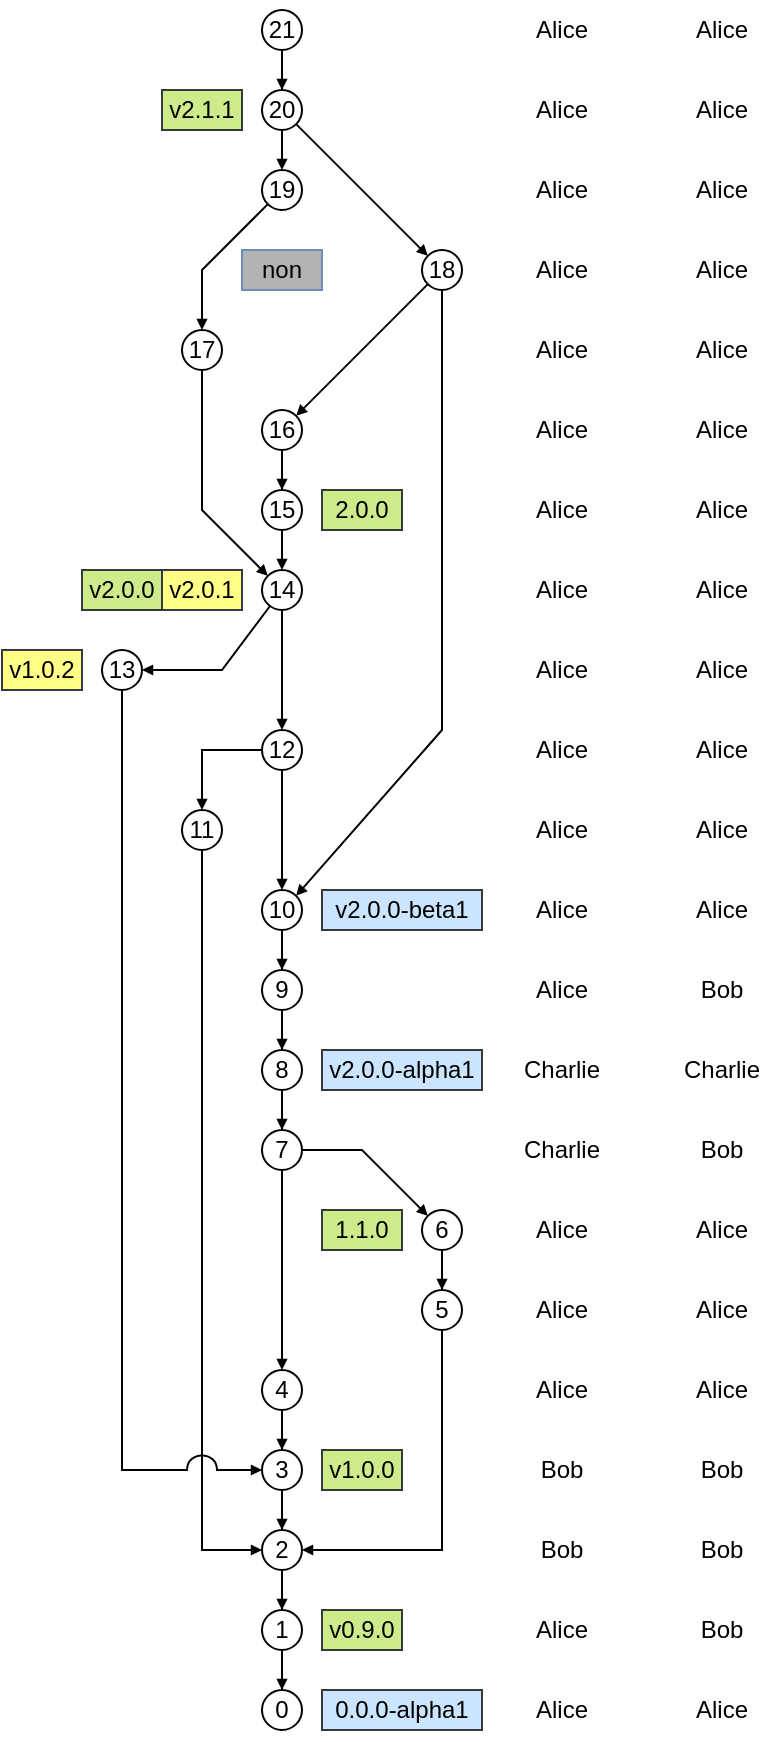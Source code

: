 <mxfile version="18.0.1" type="device" pages="2"><diagram id="Wy5-osBV8eUJZuhgSt0u" name="Page-1"><mxGraphModel dx="277" dy="831" grid="1" gridSize="10" guides="1" tooltips="1" connect="1" arrows="1" fold="1" page="1" pageScale="1" pageWidth="850" pageHeight="1100" math="0" shadow="0"><root><mxCell id="0"/><mxCell id="1" parent="0"/><mxCell id="ljIZP9Z7kQDjwwmqlBIa-49" value="v0.9.0" style="rounded=0;whiteSpace=wrap;html=1;fillColor=#cdeb8b;strokeColor=#36393d;" parent="1" vertex="1"><mxGeometry x="400" y="890" width="40" height="20" as="geometry"/></mxCell><mxCell id="ljIZP9Z7kQDjwwmqlBIa-51" style="edgeStyle=orthogonalEdgeStyle;rounded=0;jumpStyle=arc;jumpSize=15;orthogonalLoop=1;jettySize=auto;html=1;endArrow=block;endFill=1;endSize=3;" parent="1" source="ljIZP9Z7kQDjwwmqlBIa-1" target="ljIZP9Z7kQDjwwmqlBIa-50" edge="1"><mxGeometry relative="1" as="geometry"/></mxCell><mxCell id="ljIZP9Z7kQDjwwmqlBIa-1" value="1" style="ellipse;whiteSpace=wrap;html=1;" parent="1" vertex="1"><mxGeometry x="370" y="890" width="20" height="20" as="geometry"/></mxCell><mxCell id="ljIZP9Z7kQDjwwmqlBIa-9" style="edgeStyle=orthogonalEdgeStyle;rounded=0;orthogonalLoop=1;jettySize=auto;html=1;entryX=0.5;entryY=0;entryDx=0;entryDy=0;endArrow=block;endFill=1;endSize=3;" parent="1" source="ljIZP9Z7kQDjwwmqlBIa-2" target="ljIZP9Z7kQDjwwmqlBIa-1" edge="1"><mxGeometry relative="1" as="geometry"/></mxCell><mxCell id="ljIZP9Z7kQDjwwmqlBIa-2" value="2&lt;span style=&quot;color: rgba(0 , 0 , 0 , 0) ; font-family: monospace ; font-size: 0px&quot;&gt;%3CmxGraphModel%3E%3Croot%3E%3CmxCell%20id%3D%220%22%2F%3E%3CmxCell%20id%3D%221%22%20parent%3D%220%22%2F%3E%3CmxCell%20id%3D%222%22%20value%3D%221%22%20style%3D%22ellipse%3BwhiteSpace%3Dwrap%3Bhtml%3D1%3B%22%20vertex%3D%221%22%20parent%3D%221%22%3E%3CmxGeometry%20x%3D%22170%22%20y%3D%22690%22%20width%3D%2220%22%20height%3D%2220%22%20as%3D%22geometry%22%2F%3E%3C%2FmxCell%3E%3C%2Froot%3E%3C%2FmxGraphModel%3E&lt;/span&gt;" style="ellipse;whiteSpace=wrap;html=1;" parent="1" vertex="1"><mxGeometry x="370" y="850" width="20" height="20" as="geometry"/></mxCell><mxCell id="ljIZP9Z7kQDjwwmqlBIa-10" style="edgeStyle=orthogonalEdgeStyle;rounded=0;orthogonalLoop=1;jettySize=auto;html=1;entryX=0.5;entryY=0;entryDx=0;entryDy=0;endArrow=block;endFill=1;endSize=3;" parent="1" source="ljIZP9Z7kQDjwwmqlBIa-3" target="ljIZP9Z7kQDjwwmqlBIa-2" edge="1"><mxGeometry relative="1" as="geometry"/></mxCell><mxCell id="ljIZP9Z7kQDjwwmqlBIa-3" value="3" style="ellipse;whiteSpace=wrap;html=1;" parent="1" vertex="1"><mxGeometry x="370" y="810" width="20" height="20" as="geometry"/></mxCell><mxCell id="ljIZP9Z7kQDjwwmqlBIa-11" style="edgeStyle=orthogonalEdgeStyle;rounded=0;orthogonalLoop=1;jettySize=auto;html=1;entryX=0.5;entryY=0;entryDx=0;entryDy=0;endArrow=block;endFill=1;endSize=3;" parent="1" source="ljIZP9Z7kQDjwwmqlBIa-4" target="ljIZP9Z7kQDjwwmqlBIa-3" edge="1"><mxGeometry relative="1" as="geometry"/></mxCell><mxCell id="ljIZP9Z7kQDjwwmqlBIa-4" value="4" style="ellipse;whiteSpace=wrap;html=1;" parent="1" vertex="1"><mxGeometry x="370" y="770" width="20" height="20" as="geometry"/></mxCell><mxCell id="ljIZP9Z7kQDjwwmqlBIa-13" style="edgeStyle=orthogonalEdgeStyle;rounded=0;orthogonalLoop=1;jettySize=auto;html=1;entryX=1;entryY=0.5;entryDx=0;entryDy=0;endArrow=block;endFill=1;endSize=3;" parent="1" source="ljIZP9Z7kQDjwwmqlBIa-5" target="ljIZP9Z7kQDjwwmqlBIa-2" edge="1"><mxGeometry relative="1" as="geometry"><Array as="points"><mxPoint x="460" y="860"/></Array></mxGeometry></mxCell><mxCell id="ljIZP9Z7kQDjwwmqlBIa-5" value="5" style="ellipse;whiteSpace=wrap;html=1;" parent="1" vertex="1"><mxGeometry x="450" y="730" width="20" height="20" as="geometry"/></mxCell><mxCell id="ljIZP9Z7kQDjwwmqlBIa-12" style="edgeStyle=orthogonalEdgeStyle;rounded=0;orthogonalLoop=1;jettySize=auto;html=1;entryX=0.5;entryY=0;entryDx=0;entryDy=0;endArrow=block;endFill=1;endSize=3;" parent="1" source="ljIZP9Z7kQDjwwmqlBIa-6" target="ljIZP9Z7kQDjwwmqlBIa-5" edge="1"><mxGeometry relative="1" as="geometry"/></mxCell><mxCell id="ljIZP9Z7kQDjwwmqlBIa-6" value="6" style="ellipse;whiteSpace=wrap;html=1;" parent="1" vertex="1"><mxGeometry x="450" y="690" width="20" height="20" as="geometry"/></mxCell><mxCell id="ljIZP9Z7kQDjwwmqlBIa-14" style="rounded=0;orthogonalLoop=1;jettySize=auto;html=1;entryX=0;entryY=0;entryDx=0;entryDy=0;endArrow=block;endFill=1;endSize=3;" parent="1" source="ljIZP9Z7kQDjwwmqlBIa-8" target="ljIZP9Z7kQDjwwmqlBIa-6" edge="1"><mxGeometry relative="1" as="geometry"><Array as="points"><mxPoint x="420" y="660"/></Array></mxGeometry></mxCell><mxCell id="ljIZP9Z7kQDjwwmqlBIa-26" style="edgeStyle=orthogonalEdgeStyle;rounded=0;orthogonalLoop=1;jettySize=auto;html=1;entryX=0.5;entryY=0;entryDx=0;entryDy=0;endArrow=block;endFill=1;endSize=3;" parent="1" source="ljIZP9Z7kQDjwwmqlBIa-8" target="ljIZP9Z7kQDjwwmqlBIa-4" edge="1"><mxGeometry relative="1" as="geometry"/></mxCell><mxCell id="ljIZP9Z7kQDjwwmqlBIa-8" value="7" style="ellipse;whiteSpace=wrap;html=1;" parent="1" vertex="1"><mxGeometry x="370" y="650" width="20" height="20" as="geometry"/></mxCell><mxCell id="ljIZP9Z7kQDjwwmqlBIa-16" style="edgeStyle=orthogonalEdgeStyle;rounded=0;orthogonalLoop=1;jettySize=auto;html=1;entryX=0.5;entryY=0;entryDx=0;entryDy=0;endArrow=block;endFill=1;endSize=3;" parent="1" source="ljIZP9Z7kQDjwwmqlBIa-15" target="ljIZP9Z7kQDjwwmqlBIa-8" edge="1"><mxGeometry relative="1" as="geometry"/></mxCell><mxCell id="ljIZP9Z7kQDjwwmqlBIa-15" value="8" style="ellipse;whiteSpace=wrap;html=1;" parent="1" vertex="1"><mxGeometry x="370" y="610" width="20" height="20" as="geometry"/></mxCell><mxCell id="ljIZP9Z7kQDjwwmqlBIa-21" style="edgeStyle=orthogonalEdgeStyle;rounded=0;orthogonalLoop=1;jettySize=auto;html=1;endArrow=block;endFill=1;endSize=3;" parent="1" source="ljIZP9Z7kQDjwwmqlBIa-17" target="ljIZP9Z7kQDjwwmqlBIa-15" edge="1"><mxGeometry relative="1" as="geometry"/></mxCell><mxCell id="ljIZP9Z7kQDjwwmqlBIa-17" value="9" style="ellipse;whiteSpace=wrap;html=1;" parent="1" vertex="1"><mxGeometry x="370" y="570" width="20" height="20" as="geometry"/></mxCell><mxCell id="ljIZP9Z7kQDjwwmqlBIa-22" style="edgeStyle=orthogonalEdgeStyle;rounded=0;orthogonalLoop=1;jettySize=auto;html=1;entryX=0.5;entryY=0;entryDx=0;entryDy=0;endArrow=block;endFill=1;endSize=3;" parent="1" source="ljIZP9Z7kQDjwwmqlBIa-18" target="ljIZP9Z7kQDjwwmqlBIa-17" edge="1"><mxGeometry relative="1" as="geometry"/></mxCell><mxCell id="ljIZP9Z7kQDjwwmqlBIa-18" value="10" style="ellipse;whiteSpace=wrap;html=1;" parent="1" vertex="1"><mxGeometry x="370" y="530" width="20" height="20" as="geometry"/></mxCell><mxCell id="ljIZP9Z7kQDjwwmqlBIa-20" style="edgeStyle=orthogonalEdgeStyle;rounded=0;orthogonalLoop=1;jettySize=auto;html=1;entryX=0;entryY=0.5;entryDx=0;entryDy=0;endArrow=block;endFill=1;endSize=3;" parent="1" source="ljIZP9Z7kQDjwwmqlBIa-19" target="ljIZP9Z7kQDjwwmqlBIa-2" edge="1"><mxGeometry relative="1" as="geometry"><Array as="points"><mxPoint x="340" y="860"/></Array></mxGeometry></mxCell><mxCell id="ljIZP9Z7kQDjwwmqlBIa-19" value="11" style="ellipse;whiteSpace=wrap;html=1;" parent="1" vertex="1"><mxGeometry x="330" y="490" width="20" height="20" as="geometry"/></mxCell><mxCell id="ljIZP9Z7kQDjwwmqlBIa-24" style="edgeStyle=orthogonalEdgeStyle;rounded=0;orthogonalLoop=1;jettySize=auto;html=1;entryX=0.5;entryY=0;entryDx=0;entryDy=0;endArrow=block;endFill=1;endSize=3;" parent="1" source="ljIZP9Z7kQDjwwmqlBIa-23" target="ljIZP9Z7kQDjwwmqlBIa-18" edge="1"><mxGeometry relative="1" as="geometry"/></mxCell><mxCell id="ljIZP9Z7kQDjwwmqlBIa-25" style="edgeStyle=orthogonalEdgeStyle;rounded=0;orthogonalLoop=1;jettySize=auto;html=1;endArrow=block;endFill=1;endSize=3;entryX=0.5;entryY=0;entryDx=0;entryDy=0;" parent="1" source="ljIZP9Z7kQDjwwmqlBIa-23" target="ljIZP9Z7kQDjwwmqlBIa-19" edge="1"><mxGeometry relative="1" as="geometry"><mxPoint x="340" y="460" as="targetPoint"/></mxGeometry></mxCell><mxCell id="ljIZP9Z7kQDjwwmqlBIa-23" value="12" style="ellipse;whiteSpace=wrap;html=1;fontStyle=0" parent="1" vertex="1"><mxGeometry x="370" y="450" width="20" height="20" as="geometry"/></mxCell><mxCell id="ljIZP9Z7kQDjwwmqlBIa-28" style="edgeStyle=orthogonalEdgeStyle;rounded=0;orthogonalLoop=1;jettySize=auto;html=1;entryX=0;entryY=0.5;entryDx=0;entryDy=0;endArrow=block;endFill=1;endSize=3;jumpStyle=arc;jumpSize=15;" parent="1" source="ljIZP9Z7kQDjwwmqlBIa-27" target="ljIZP9Z7kQDjwwmqlBIa-3" edge="1"><mxGeometry relative="1" as="geometry"><Array as="points"><mxPoint x="300" y="820"/></Array></mxGeometry></mxCell><mxCell id="ljIZP9Z7kQDjwwmqlBIa-27" value="13" style="ellipse;whiteSpace=wrap;html=1;" parent="1" vertex="1"><mxGeometry x="290" y="410" width="20" height="20" as="geometry"/></mxCell><mxCell id="ljIZP9Z7kQDjwwmqlBIa-30" style="edgeStyle=orthogonalEdgeStyle;rounded=0;jumpStyle=arc;jumpSize=15;orthogonalLoop=1;jettySize=auto;html=1;entryX=0.5;entryY=0;entryDx=0;entryDy=0;endArrow=block;endFill=1;endSize=3;" parent="1" source="ljIZP9Z7kQDjwwmqlBIa-29" target="ljIZP9Z7kQDjwwmqlBIa-23" edge="1"><mxGeometry relative="1" as="geometry"/></mxCell><mxCell id="ljIZP9Z7kQDjwwmqlBIa-68" style="rounded=0;jumpStyle=arc;jumpSize=15;orthogonalLoop=1;jettySize=auto;html=1;entryX=1;entryY=0.5;entryDx=0;entryDy=0;endArrow=block;endFill=1;endSize=3;elbow=vertical;" parent="1" source="ljIZP9Z7kQDjwwmqlBIa-29" target="ljIZP9Z7kQDjwwmqlBIa-27" edge="1"><mxGeometry relative="1" as="geometry"><Array as="points"><mxPoint x="350" y="420"/></Array></mxGeometry></mxCell><mxCell id="ljIZP9Z7kQDjwwmqlBIa-29" value="14" style="ellipse;whiteSpace=wrap;html=1;" parent="1" vertex="1"><mxGeometry x="370" y="370" width="20" height="20" as="geometry"/></mxCell><mxCell id="ljIZP9Z7kQDjwwmqlBIa-34" style="rounded=0;jumpStyle=arc;jumpSize=15;orthogonalLoop=1;jettySize=auto;html=1;entryX=0.5;entryY=0;entryDx=0;entryDy=0;endArrow=block;endFill=1;endSize=3;" parent="1" source="ljIZP9Z7kQDjwwmqlBIa-31" target="ljIZP9Z7kQDjwwmqlBIa-29" edge="1"><mxGeometry relative="1" as="geometry"/></mxCell><mxCell id="ljIZP9Z7kQDjwwmqlBIa-31" value="15" style="ellipse;whiteSpace=wrap;html=1;" parent="1" vertex="1"><mxGeometry x="370" y="330" width="20" height="20" as="geometry"/></mxCell><mxCell id="ljIZP9Z7kQDjwwmqlBIa-33" style="edgeStyle=orthogonalEdgeStyle;rounded=0;jumpStyle=arc;jumpSize=15;orthogonalLoop=1;jettySize=auto;html=1;entryX=0.5;entryY=0;entryDx=0;entryDy=0;endArrow=block;endFill=1;endSize=3;" parent="1" source="ljIZP9Z7kQDjwwmqlBIa-32" target="ljIZP9Z7kQDjwwmqlBIa-31" edge="1"><mxGeometry relative="1" as="geometry"/></mxCell><mxCell id="ljIZP9Z7kQDjwwmqlBIa-32" value="16" style="ellipse;whiteSpace=wrap;html=1;" parent="1" vertex="1"><mxGeometry x="370" y="290" width="20" height="20" as="geometry"/></mxCell><mxCell id="ljIZP9Z7kQDjwwmqlBIa-36" style="rounded=0;jumpStyle=arc;jumpSize=15;orthogonalLoop=1;jettySize=auto;html=1;endArrow=block;endFill=1;endSize=3;entryX=0;entryY=0;entryDx=0;entryDy=0;" parent="1" source="ljIZP9Z7kQDjwwmqlBIa-35" target="ljIZP9Z7kQDjwwmqlBIa-29" edge="1"><mxGeometry relative="1" as="geometry"><mxPoint x="380" y="370" as="targetPoint"/><Array as="points"><mxPoint x="340" y="340"/></Array></mxGeometry></mxCell><mxCell id="ljIZP9Z7kQDjwwmqlBIa-35" value="17" style="ellipse;whiteSpace=wrap;html=1;" parent="1" vertex="1"><mxGeometry x="330" y="250" width="20" height="20" as="geometry"/></mxCell><mxCell id="ljIZP9Z7kQDjwwmqlBIa-38" style="rounded=0;jumpStyle=arc;jumpSize=15;orthogonalLoop=1;jettySize=auto;html=1;entryX=1;entryY=0;entryDx=0;entryDy=0;endArrow=block;endFill=1;endSize=3;" parent="1" source="ljIZP9Z7kQDjwwmqlBIa-37" target="ljIZP9Z7kQDjwwmqlBIa-32" edge="1"><mxGeometry relative="1" as="geometry"><Array as="points"/></mxGeometry></mxCell><mxCell id="ljIZP9Z7kQDjwwmqlBIa-39" style="rounded=0;jumpStyle=arc;jumpSize=15;orthogonalLoop=1;jettySize=auto;html=1;entryX=1;entryY=0;entryDx=0;entryDy=0;endArrow=block;endFill=1;endSize=3;" parent="1" source="ljIZP9Z7kQDjwwmqlBIa-37" target="ljIZP9Z7kQDjwwmqlBIa-18" edge="1"><mxGeometry relative="1" as="geometry"><Array as="points"><mxPoint x="460" y="450"/></Array></mxGeometry></mxCell><mxCell id="ljIZP9Z7kQDjwwmqlBIa-37" value="18" style="ellipse;whiteSpace=wrap;html=1;" parent="1" vertex="1"><mxGeometry x="450" y="210" width="20" height="20" as="geometry"/></mxCell><mxCell id="ljIZP9Z7kQDjwwmqlBIa-41" style="rounded=0;jumpStyle=arc;jumpSize=15;orthogonalLoop=1;jettySize=auto;html=1;entryX=0.5;entryY=0;entryDx=0;entryDy=0;endArrow=block;endFill=1;endSize=3;" parent="1" source="ljIZP9Z7kQDjwwmqlBIa-40" target="ljIZP9Z7kQDjwwmqlBIa-35" edge="1"><mxGeometry relative="1" as="geometry"><Array as="points"><mxPoint x="340" y="220"/></Array></mxGeometry></mxCell><mxCell id="ljIZP9Z7kQDjwwmqlBIa-40" value="19" style="ellipse;whiteSpace=wrap;html=1;" parent="1" vertex="1"><mxGeometry x="370" y="170" width="20" height="20" as="geometry"/></mxCell><mxCell id="ljIZP9Z7kQDjwwmqlBIa-46" style="rounded=0;jumpStyle=arc;jumpSize=15;orthogonalLoop=1;jettySize=auto;html=1;entryX=0;entryY=0;entryDx=0;entryDy=0;endArrow=block;endFill=1;endSize=3;" parent="1" source="ljIZP9Z7kQDjwwmqlBIa-43" target="ljIZP9Z7kQDjwwmqlBIa-37" edge="1"><mxGeometry relative="1" as="geometry"><Array as="points"/></mxGeometry></mxCell><mxCell id="ljIZP9Z7kQDjwwmqlBIa-47" style="rounded=0;jumpStyle=arc;jumpSize=15;orthogonalLoop=1;jettySize=auto;html=1;entryX=0.5;entryY=0;entryDx=0;entryDy=0;endArrow=block;endFill=1;endSize=3;" parent="1" source="ljIZP9Z7kQDjwwmqlBIa-43" target="ljIZP9Z7kQDjwwmqlBIa-40" edge="1"><mxGeometry relative="1" as="geometry"><Array as="points"/></mxGeometry></mxCell><mxCell id="ljIZP9Z7kQDjwwmqlBIa-43" value="20" style="ellipse;whiteSpace=wrap;html=1;" parent="1" vertex="1"><mxGeometry x="370" y="130" width="20" height="20" as="geometry"/></mxCell><mxCell id="ljIZP9Z7kQDjwwmqlBIa-45" style="edgeStyle=orthogonalEdgeStyle;rounded=0;jumpStyle=arc;jumpSize=15;orthogonalLoop=1;jettySize=auto;html=1;entryX=0.5;entryY=0;entryDx=0;entryDy=0;endArrow=block;endFill=1;endSize=3;" parent="1" source="ljIZP9Z7kQDjwwmqlBIa-44" target="ljIZP9Z7kQDjwwmqlBIa-43" edge="1"><mxGeometry relative="1" as="geometry"/></mxCell><mxCell id="ljIZP9Z7kQDjwwmqlBIa-44" value="21" style="ellipse;whiteSpace=wrap;html=1;" parent="1" vertex="1"><mxGeometry x="370" y="90" width="20" height="20" as="geometry"/></mxCell><mxCell id="ljIZP9Z7kQDjwwmqlBIa-50" value="0" style="ellipse;whiteSpace=wrap;html=1;" parent="1" vertex="1"><mxGeometry x="370" y="930" width="20" height="20" as="geometry"/></mxCell><mxCell id="ljIZP9Z7kQDjwwmqlBIa-52" value="v1.0.0" style="rounded=0;whiteSpace=wrap;html=1;fillColor=#CDEB8B;strokeColor=#36393d;" parent="1" vertex="1"><mxGeometry x="400" y="810" width="40" height="20" as="geometry"/></mxCell><mxCell id="ljIZP9Z7kQDjwwmqlBIa-56" value="1.1.0" style="rounded=0;whiteSpace=wrap;html=1;fillColor=#cdeb8b;strokeColor=#36393d;" parent="1" vertex="1"><mxGeometry x="400" y="690" width="40" height="20" as="geometry"/></mxCell><mxCell id="ljIZP9Z7kQDjwwmqlBIa-57" value="v2.0.0-alpha1" style="rounded=0;whiteSpace=wrap;html=1;fillColor=#cce5ff;strokeColor=#36393d;" parent="1" vertex="1"><mxGeometry x="400" y="610" width="80" height="20" as="geometry"/></mxCell><mxCell id="ljIZP9Z7kQDjwwmqlBIa-58" value="v2.0.0-beta1" style="rounded=0;whiteSpace=wrap;html=1;fillColor=#cce5ff;strokeColor=#36393d;" parent="1" vertex="1"><mxGeometry x="400" y="530" width="80" height="20" as="geometry"/></mxCell><mxCell id="ljIZP9Z7kQDjwwmqlBIa-59" value="v1.0.2" style="rounded=0;whiteSpace=wrap;html=1;fillColor=#ffff88;strokeColor=#36393d;" parent="1" vertex="1"><mxGeometry x="240" y="410" width="40" height="20" as="geometry"/></mxCell><mxCell id="ljIZP9Z7kQDjwwmqlBIa-63" value="v2.1.1" style="rounded=0;whiteSpace=wrap;html=1;fillColor=#cdeb8b;strokeColor=#36393d;" parent="1" vertex="1"><mxGeometry x="320" y="130" width="40" height="20" as="geometry"/></mxCell><mxCell id="ljIZP9Z7kQDjwwmqlBIa-64" value="v2.0.0" style="rounded=0;whiteSpace=wrap;html=1;fillColor=#cdeb8b;strokeColor=#36393d;" parent="1" vertex="1"><mxGeometry x="280" y="370" width="40" height="20" as="geometry"/></mxCell><mxCell id="ljIZP9Z7kQDjwwmqlBIa-61" value="v2.0.1" style="rounded=0;whiteSpace=wrap;html=1;fillColor=#ffff88;strokeColor=#36393d;" parent="1" vertex="1"><mxGeometry x="320" y="370" width="40" height="20" as="geometry"/></mxCell><mxCell id="MgJPRESKYdpHTR8LoFHg-3" value="Bob" style="text;html=1;strokeColor=none;fillColor=none;align=center;verticalAlign=middle;whiteSpace=wrap;rounded=0;" parent="1" vertex="1"><mxGeometry x="490" y="845" width="60" height="30" as="geometry"/></mxCell><mxCell id="MgJPRESKYdpHTR8LoFHg-4" value="Bob" style="text;html=1;strokeColor=none;fillColor=none;align=center;verticalAlign=middle;whiteSpace=wrap;rounded=0;" parent="1" vertex="1"><mxGeometry x="490" y="805" width="60" height="30" as="geometry"/></mxCell><mxCell id="MgJPRESKYdpHTR8LoFHg-8" value="Charlie" style="text;html=1;strokeColor=none;fillColor=none;align=center;verticalAlign=middle;whiteSpace=wrap;rounded=0;" parent="1" vertex="1"><mxGeometry x="490" y="645" width="60" height="30" as="geometry"/></mxCell><mxCell id="MgJPRESKYdpHTR8LoFHg-9" value="Charlie" style="text;html=1;strokeColor=none;fillColor=none;align=center;verticalAlign=middle;whiteSpace=wrap;rounded=0;" parent="1" vertex="1"><mxGeometry x="490" y="605" width="60" height="30" as="geometry"/></mxCell><mxCell id="MgJPRESKYdpHTR8LoFHg-10" value="Alice" style="text;html=1;strokeColor=none;fillColor=none;align=center;verticalAlign=middle;whiteSpace=wrap;rounded=0;" parent="1" vertex="1"><mxGeometry x="490" y="565" width="60" height="30" as="geometry"/></mxCell><mxCell id="MgJPRESKYdpHTR8LoFHg-20" value="Alice" style="text;html=1;strokeColor=none;fillColor=none;align=center;verticalAlign=middle;whiteSpace=wrap;rounded=0;" parent="1" vertex="1"><mxGeometry x="490" y="165" width="60" height="30" as="geometry"/></mxCell><mxCell id="MgJPRESKYdpHTR8LoFHg-21" value="Alice" style="text;html=1;strokeColor=none;fillColor=none;align=center;verticalAlign=middle;whiteSpace=wrap;rounded=0;" parent="1" vertex="1"><mxGeometry x="490" y="125" width="60" height="30" as="geometry"/></mxCell><mxCell id="MgJPRESKYdpHTR8LoFHg-22" value="Alice" style="text;html=1;strokeColor=none;fillColor=none;align=center;verticalAlign=middle;whiteSpace=wrap;rounded=0;" parent="1" vertex="1"><mxGeometry x="490" y="85" width="60" height="30" as="geometry"/></mxCell><mxCell id="MgJPRESKYdpHTR8LoFHg-23" value="Alice" style="text;html=1;strokeColor=none;fillColor=none;align=center;verticalAlign=middle;whiteSpace=wrap;rounded=0;" parent="1" vertex="1"><mxGeometry x="570" y="925" width="60" height="30" as="geometry"/></mxCell><mxCell id="MgJPRESKYdpHTR8LoFHg-25" value="Bob" style="text;html=1;strokeColor=none;fillColor=none;align=center;verticalAlign=middle;whiteSpace=wrap;rounded=0;" parent="1" vertex="1"><mxGeometry x="570" y="885" width="60" height="30" as="geometry"/></mxCell><mxCell id="MgJPRESKYdpHTR8LoFHg-26" value="Bob" style="text;html=1;strokeColor=none;fillColor=none;align=center;verticalAlign=middle;whiteSpace=wrap;rounded=0;" parent="1" vertex="1"><mxGeometry x="570" y="845" width="60" height="30" as="geometry"/></mxCell><mxCell id="MgJPRESKYdpHTR8LoFHg-27" value="Bob" style="text;html=1;strokeColor=none;fillColor=none;align=center;verticalAlign=middle;whiteSpace=wrap;rounded=0;" parent="1" vertex="1"><mxGeometry x="570" y="805" width="60" height="30" as="geometry"/></mxCell><mxCell id="MgJPRESKYdpHTR8LoFHg-28" value="Alice" style="text;html=1;strokeColor=none;fillColor=none;align=center;verticalAlign=middle;whiteSpace=wrap;rounded=0;" parent="1" vertex="1"><mxGeometry x="570" y="765" width="60" height="30" as="geometry"/></mxCell><mxCell id="MgJPRESKYdpHTR8LoFHg-29" value="Alice" style="text;html=1;strokeColor=none;fillColor=none;align=center;verticalAlign=middle;whiteSpace=wrap;rounded=0;" parent="1" vertex="1"><mxGeometry x="570" y="725" width="60" height="30" as="geometry"/></mxCell><mxCell id="MgJPRESKYdpHTR8LoFHg-30" value="Alice" style="text;html=1;strokeColor=none;fillColor=none;align=center;verticalAlign=middle;whiteSpace=wrap;rounded=0;" parent="1" vertex="1"><mxGeometry x="570" y="685" width="60" height="30" as="geometry"/></mxCell><mxCell id="MgJPRESKYdpHTR8LoFHg-31" value="Bob" style="text;html=1;strokeColor=none;fillColor=none;align=center;verticalAlign=middle;whiteSpace=wrap;rounded=0;" parent="1" vertex="1"><mxGeometry x="570" y="645" width="60" height="30" as="geometry"/></mxCell><mxCell id="MgJPRESKYdpHTR8LoFHg-32" value="Charlie" style="text;html=1;strokeColor=none;fillColor=none;align=center;verticalAlign=middle;whiteSpace=wrap;rounded=0;" parent="1" vertex="1"><mxGeometry x="570" y="605" width="60" height="30" as="geometry"/></mxCell><mxCell id="MgJPRESKYdpHTR8LoFHg-33" value="Bob" style="text;html=1;strokeColor=none;fillColor=none;align=center;verticalAlign=middle;whiteSpace=wrap;rounded=0;" parent="1" vertex="1"><mxGeometry x="570" y="565" width="60" height="30" as="geometry"/></mxCell><mxCell id="MgJPRESKYdpHTR8LoFHg-34" value="Alice" style="text;html=1;strokeColor=none;fillColor=none;align=center;verticalAlign=middle;whiteSpace=wrap;rounded=0;" parent="1" vertex="1"><mxGeometry x="570" y="525" width="60" height="30" as="geometry"/></mxCell><mxCell id="MgJPRESKYdpHTR8LoFHg-35" value="Alice" style="text;html=1;strokeColor=none;fillColor=none;align=center;verticalAlign=middle;whiteSpace=wrap;rounded=0;" parent="1" vertex="1"><mxGeometry x="570" y="485" width="60" height="30" as="geometry"/></mxCell><mxCell id="MgJPRESKYdpHTR8LoFHg-36" value="Alice" style="text;html=1;strokeColor=none;fillColor=none;align=center;verticalAlign=middle;whiteSpace=wrap;rounded=0;" parent="1" vertex="1"><mxGeometry x="570" y="445" width="60" height="30" as="geometry"/></mxCell><mxCell id="MgJPRESKYdpHTR8LoFHg-37" value="Alice" style="text;html=1;strokeColor=none;fillColor=none;align=center;verticalAlign=middle;whiteSpace=wrap;rounded=0;" parent="1" vertex="1"><mxGeometry x="570" y="405" width="60" height="30" as="geometry"/></mxCell><mxCell id="MgJPRESKYdpHTR8LoFHg-38" value="Alice" style="text;html=1;strokeColor=none;fillColor=none;align=center;verticalAlign=middle;whiteSpace=wrap;rounded=0;" parent="1" vertex="1"><mxGeometry x="570" y="365" width="60" height="30" as="geometry"/></mxCell><mxCell id="MgJPRESKYdpHTR8LoFHg-39" value="Alice" style="text;html=1;strokeColor=none;fillColor=none;align=center;verticalAlign=middle;whiteSpace=wrap;rounded=0;" parent="1" vertex="1"><mxGeometry x="570" y="325" width="60" height="30" as="geometry"/></mxCell><mxCell id="MgJPRESKYdpHTR8LoFHg-40" value="Alice" style="text;html=1;strokeColor=none;fillColor=none;align=center;verticalAlign=middle;whiteSpace=wrap;rounded=0;" parent="1" vertex="1"><mxGeometry x="570" y="285" width="60" height="30" as="geometry"/></mxCell><mxCell id="MgJPRESKYdpHTR8LoFHg-41" value="Alice" style="text;html=1;strokeColor=none;fillColor=none;align=center;verticalAlign=middle;whiteSpace=wrap;rounded=0;" parent="1" vertex="1"><mxGeometry x="570" y="245" width="60" height="30" as="geometry"/></mxCell><mxCell id="MgJPRESKYdpHTR8LoFHg-42" value="Alice" style="text;html=1;strokeColor=none;fillColor=none;align=center;verticalAlign=middle;whiteSpace=wrap;rounded=0;" parent="1" vertex="1"><mxGeometry x="570" y="205" width="60" height="30" as="geometry"/></mxCell><mxCell id="MgJPRESKYdpHTR8LoFHg-43" value="Alice" style="text;html=1;strokeColor=none;fillColor=none;align=center;verticalAlign=middle;whiteSpace=wrap;rounded=0;" parent="1" vertex="1"><mxGeometry x="570" y="165" width="60" height="30" as="geometry"/></mxCell><mxCell id="MgJPRESKYdpHTR8LoFHg-44" value="Alice" style="text;html=1;strokeColor=none;fillColor=none;align=center;verticalAlign=middle;whiteSpace=wrap;rounded=0;" parent="1" vertex="1"><mxGeometry x="570" y="125" width="60" height="30" as="geometry"/></mxCell><mxCell id="MgJPRESKYdpHTR8LoFHg-45" value="Alice" style="text;html=1;strokeColor=none;fillColor=none;align=center;verticalAlign=middle;whiteSpace=wrap;rounded=0;" parent="1" vertex="1"><mxGeometry x="570" y="85" width="60" height="30" as="geometry"/></mxCell><mxCell id="MgJPRESKYdpHTR8LoFHg-46" value="Alice" style="text;html=1;strokeColor=none;fillColor=none;align=center;verticalAlign=middle;whiteSpace=wrap;rounded=0;" parent="1" vertex="1"><mxGeometry x="490" y="525" width="60" height="30" as="geometry"/></mxCell><mxCell id="MgJPRESKYdpHTR8LoFHg-47" value="Alice" style="text;html=1;strokeColor=none;fillColor=none;align=center;verticalAlign=middle;whiteSpace=wrap;rounded=0;" parent="1" vertex="1"><mxGeometry x="490" y="485" width="60" height="30" as="geometry"/></mxCell><mxCell id="MgJPRESKYdpHTR8LoFHg-48" value="Alice" style="text;html=1;strokeColor=none;fillColor=none;align=center;verticalAlign=middle;whiteSpace=wrap;rounded=0;" parent="1" vertex="1"><mxGeometry x="490" y="445" width="60" height="30" as="geometry"/></mxCell><mxCell id="MgJPRESKYdpHTR8LoFHg-49" value="Alice" style="text;html=1;strokeColor=none;fillColor=none;align=center;verticalAlign=middle;whiteSpace=wrap;rounded=0;" parent="1" vertex="1"><mxGeometry x="490" y="405" width="60" height="30" as="geometry"/></mxCell><mxCell id="MgJPRESKYdpHTR8LoFHg-50" value="Alice" style="text;html=1;strokeColor=none;fillColor=none;align=center;verticalAlign=middle;whiteSpace=wrap;rounded=0;" parent="1" vertex="1"><mxGeometry x="490" y="365" width="60" height="30" as="geometry"/></mxCell><mxCell id="MgJPRESKYdpHTR8LoFHg-51" value="Alice" style="text;html=1;strokeColor=none;fillColor=none;align=center;verticalAlign=middle;whiteSpace=wrap;rounded=0;" parent="1" vertex="1"><mxGeometry x="490" y="325" width="60" height="30" as="geometry"/></mxCell><mxCell id="MgJPRESKYdpHTR8LoFHg-52" value="Alice" style="text;html=1;strokeColor=none;fillColor=none;align=center;verticalAlign=middle;whiteSpace=wrap;rounded=0;" parent="1" vertex="1"><mxGeometry x="490" y="285" width="60" height="30" as="geometry"/></mxCell><mxCell id="MgJPRESKYdpHTR8LoFHg-53" value="Alice" style="text;html=1;strokeColor=none;fillColor=none;align=center;verticalAlign=middle;whiteSpace=wrap;rounded=0;" parent="1" vertex="1"><mxGeometry x="490" y="245" width="60" height="30" as="geometry"/></mxCell><mxCell id="MgJPRESKYdpHTR8LoFHg-54" value="Alice" style="text;html=1;strokeColor=none;fillColor=none;align=center;verticalAlign=middle;whiteSpace=wrap;rounded=0;" parent="1" vertex="1"><mxGeometry x="490" y="205" width="60" height="30" as="geometry"/></mxCell><mxCell id="MgJPRESKYdpHTR8LoFHg-55" value="Alice" style="text;html=1;strokeColor=none;fillColor=none;align=center;verticalAlign=middle;whiteSpace=wrap;rounded=0;" parent="1" vertex="1"><mxGeometry x="490" y="685" width="60" height="30" as="geometry"/></mxCell><mxCell id="MgJPRESKYdpHTR8LoFHg-56" value="Alice" style="text;html=1;strokeColor=none;fillColor=none;align=center;verticalAlign=middle;whiteSpace=wrap;rounded=0;" parent="1" vertex="1"><mxGeometry x="490" y="725" width="60" height="30" as="geometry"/></mxCell><mxCell id="MgJPRESKYdpHTR8LoFHg-57" value="Alice" style="text;html=1;strokeColor=none;fillColor=none;align=center;verticalAlign=middle;whiteSpace=wrap;rounded=0;" parent="1" vertex="1"><mxGeometry x="490" y="765" width="60" height="30" as="geometry"/></mxCell><mxCell id="MgJPRESKYdpHTR8LoFHg-58" value="Alice" style="text;html=1;strokeColor=none;fillColor=none;align=center;verticalAlign=middle;whiteSpace=wrap;rounded=0;" parent="1" vertex="1"><mxGeometry x="490" y="885" width="60" height="30" as="geometry"/></mxCell><mxCell id="MgJPRESKYdpHTR8LoFHg-59" value="Alice" style="text;html=1;strokeColor=none;fillColor=none;align=center;verticalAlign=middle;whiteSpace=wrap;rounded=0;" parent="1" vertex="1"><mxGeometry x="490" y="925" width="60" height="30" as="geometry"/></mxCell><mxCell id="MgJPRESKYdpHTR8LoFHg-61" value="0.0.0-alpha1" style="rounded=0;whiteSpace=wrap;html=1;fillColor=#cce5ff;strokeColor=#36393d;" parent="1" vertex="1"><mxGeometry x="400" y="930" width="80" height="20" as="geometry"/></mxCell><mxCell id="heSDx9zrnoaJ1bu-rmXm-1" value="non" style="rounded=0;whiteSpace=wrap;html=1;fillColor=#B3B3B3;strokeColor=#6c8ebf;" parent="1" vertex="1"><mxGeometry x="360" y="210" width="40" height="20" as="geometry"/></mxCell><mxCell id="YUS3JCUcRgRAHSUaT7Eq-3" value="2.0.0" style="rounded=0;whiteSpace=wrap;html=1;fillColor=#cdeb8b;strokeColor=#36393d;" vertex="1" parent="1"><mxGeometry x="400" y="330" width="40" height="20" as="geometry"/></mxCell></root></mxGraphModel></diagram><diagram id="ILB7xTQA1d9Sib0qMygp" name="Page-2"><mxGraphModel dx="813" dy="493" grid="1" gridSize="10" guides="1" tooltips="1" connect="1" arrows="1" fold="1" page="1" pageScale="1" pageWidth="850" pageHeight="1100" math="0" shadow="0"><root><mxCell id="p0pDw5MkoEYh8k5_AeFg-0"/><mxCell id="p0pDw5MkoEYh8k5_AeFg-1" parent="p0pDw5MkoEYh8k5_AeFg-0"/><mxCell id="p0pDw5MkoEYh8k5_AeFg-2" value="v1.0.0" style="rounded=0;whiteSpace=wrap;html=1;fillColor=#cdeb8b;strokeColor=#36393d;" vertex="1" parent="p0pDw5MkoEYh8k5_AeFg-1"><mxGeometry x="400" y="890" width="40" height="20" as="geometry"/></mxCell><mxCell id="p0pDw5MkoEYh8k5_AeFg-3" style="edgeStyle=orthogonalEdgeStyle;rounded=0;jumpStyle=arc;jumpSize=15;orthogonalLoop=1;jettySize=auto;html=1;endArrow=block;endFill=1;endSize=3;" edge="1" parent="p0pDw5MkoEYh8k5_AeFg-1" source="p0pDw5MkoEYh8k5_AeFg-4" target="p0pDw5MkoEYh8k5_AeFg-50"><mxGeometry relative="1" as="geometry"/></mxCell><mxCell id="p0pDw5MkoEYh8k5_AeFg-4" value="1" style="ellipse;whiteSpace=wrap;html=1;" vertex="1" parent="p0pDw5MkoEYh8k5_AeFg-1"><mxGeometry x="370" y="890" width="20" height="20" as="geometry"/></mxCell><mxCell id="p0pDw5MkoEYh8k5_AeFg-5" style="edgeStyle=orthogonalEdgeStyle;rounded=0;orthogonalLoop=1;jettySize=auto;html=1;entryX=0.5;entryY=0;entryDx=0;entryDy=0;endArrow=block;endFill=1;endSize=3;" edge="1" parent="p0pDw5MkoEYh8k5_AeFg-1" source="p0pDw5MkoEYh8k5_AeFg-6" target="p0pDw5MkoEYh8k5_AeFg-4"><mxGeometry relative="1" as="geometry"/></mxCell><mxCell id="p0pDw5MkoEYh8k5_AeFg-6" value="2&lt;span style=&quot;color: rgba(0 , 0 , 0 , 0) ; font-family: monospace ; font-size: 0px&quot;&gt;%3CmxGraphModel%3E%3Croot%3E%3CmxCell%20id%3D%220%22%2F%3E%3CmxCell%20id%3D%221%22%20parent%3D%220%22%2F%3E%3CmxCell%20id%3D%222%22%20value%3D%221%22%20style%3D%22ellipse%3BwhiteSpace%3Dwrap%3Bhtml%3D1%3B%22%20vertex%3D%221%22%20parent%3D%221%22%3E%3CmxGeometry%20x%3D%22170%22%20y%3D%22690%22%20width%3D%2220%22%20height%3D%2220%22%20as%3D%22geometry%22%2F%3E%3C%2FmxCell%3E%3C%2Froot%3E%3C%2FmxGraphModel%3E&lt;/span&gt;" style="ellipse;whiteSpace=wrap;html=1;fillColor=#dae8fc;strokeColor=#6c8ebf;" vertex="1" parent="p0pDw5MkoEYh8k5_AeFg-1"><mxGeometry x="370" y="850" width="20" height="20" as="geometry"/></mxCell><mxCell id="p0pDw5MkoEYh8k5_AeFg-7" style="edgeStyle=orthogonalEdgeStyle;rounded=0;orthogonalLoop=1;jettySize=auto;html=1;entryX=0.5;entryY=0;entryDx=0;entryDy=0;endArrow=block;endFill=1;endSize=3;" edge="1" parent="p0pDw5MkoEYh8k5_AeFg-1" source="p0pDw5MkoEYh8k5_AeFg-8" target="p0pDw5MkoEYh8k5_AeFg-6"><mxGeometry relative="1" as="geometry"/></mxCell><mxCell id="p0pDw5MkoEYh8k5_AeFg-8" value="3" style="ellipse;whiteSpace=wrap;html=1;" vertex="1" parent="p0pDw5MkoEYh8k5_AeFg-1"><mxGeometry x="370" y="810" width="20" height="20" as="geometry"/></mxCell><mxCell id="p0pDw5MkoEYh8k5_AeFg-9" style="edgeStyle=orthogonalEdgeStyle;rounded=0;orthogonalLoop=1;jettySize=auto;html=1;entryX=0.5;entryY=0;entryDx=0;entryDy=0;endArrow=block;endFill=1;endSize=3;" edge="1" parent="p0pDw5MkoEYh8k5_AeFg-1" source="p0pDw5MkoEYh8k5_AeFg-10" target="p0pDw5MkoEYh8k5_AeFg-8"><mxGeometry relative="1" as="geometry"/></mxCell><mxCell id="p0pDw5MkoEYh8k5_AeFg-10" value="4" style="ellipse;whiteSpace=wrap;html=1;" vertex="1" parent="p0pDw5MkoEYh8k5_AeFg-1"><mxGeometry x="370" y="770" width="20" height="20" as="geometry"/></mxCell><mxCell id="p0pDw5MkoEYh8k5_AeFg-11" style="edgeStyle=orthogonalEdgeStyle;rounded=0;orthogonalLoop=1;jettySize=auto;html=1;entryX=1;entryY=0.5;entryDx=0;entryDy=0;endArrow=block;endFill=1;endSize=3;" edge="1" parent="p0pDw5MkoEYh8k5_AeFg-1" source="p0pDw5MkoEYh8k5_AeFg-12" target="p0pDw5MkoEYh8k5_AeFg-6"><mxGeometry relative="1" as="geometry"><Array as="points"><mxPoint x="460" y="860"/></Array></mxGeometry></mxCell><mxCell id="p0pDw5MkoEYh8k5_AeFg-12" value="5" style="ellipse;whiteSpace=wrap;html=1;" vertex="1" parent="p0pDw5MkoEYh8k5_AeFg-1"><mxGeometry x="450" y="730" width="20" height="20" as="geometry"/></mxCell><mxCell id="p0pDw5MkoEYh8k5_AeFg-13" style="edgeStyle=orthogonalEdgeStyle;rounded=0;orthogonalLoop=1;jettySize=auto;html=1;entryX=0.5;entryY=0;entryDx=0;entryDy=0;endArrow=block;endFill=1;endSize=3;" edge="1" parent="p0pDw5MkoEYh8k5_AeFg-1" source="p0pDw5MkoEYh8k5_AeFg-14" target="p0pDw5MkoEYh8k5_AeFg-12"><mxGeometry relative="1" as="geometry"/></mxCell><mxCell id="p0pDw5MkoEYh8k5_AeFg-14" value="6" style="ellipse;whiteSpace=wrap;html=1;" vertex="1" parent="p0pDw5MkoEYh8k5_AeFg-1"><mxGeometry x="450" y="690" width="20" height="20" as="geometry"/></mxCell><mxCell id="p0pDw5MkoEYh8k5_AeFg-15" style="rounded=0;orthogonalLoop=1;jettySize=auto;html=1;entryX=0;entryY=0;entryDx=0;entryDy=0;endArrow=block;endFill=1;endSize=3;" edge="1" parent="p0pDw5MkoEYh8k5_AeFg-1" source="p0pDw5MkoEYh8k5_AeFg-17" target="p0pDw5MkoEYh8k5_AeFg-14"><mxGeometry relative="1" as="geometry"><Array as="points"><mxPoint x="420" y="660"/></Array></mxGeometry></mxCell><mxCell id="p0pDw5MkoEYh8k5_AeFg-16" style="edgeStyle=orthogonalEdgeStyle;rounded=0;orthogonalLoop=1;jettySize=auto;html=1;entryX=0.5;entryY=0;entryDx=0;entryDy=0;endArrow=block;endFill=1;endSize=3;" edge="1" parent="p0pDw5MkoEYh8k5_AeFg-1" source="p0pDw5MkoEYh8k5_AeFg-17" target="p0pDw5MkoEYh8k5_AeFg-10"><mxGeometry relative="1" as="geometry"/></mxCell><mxCell id="p0pDw5MkoEYh8k5_AeFg-17" value="7" style="ellipse;whiteSpace=wrap;html=1;" vertex="1" parent="p0pDw5MkoEYh8k5_AeFg-1"><mxGeometry x="370" y="650" width="20" height="20" as="geometry"/></mxCell><mxCell id="p0pDw5MkoEYh8k5_AeFg-18" style="edgeStyle=orthogonalEdgeStyle;rounded=0;orthogonalLoop=1;jettySize=auto;html=1;entryX=0.5;entryY=0;entryDx=0;entryDy=0;endArrow=block;endFill=1;endSize=3;" edge="1" parent="p0pDw5MkoEYh8k5_AeFg-1" source="p0pDw5MkoEYh8k5_AeFg-19" target="p0pDw5MkoEYh8k5_AeFg-17"><mxGeometry relative="1" as="geometry"/></mxCell><mxCell id="p0pDw5MkoEYh8k5_AeFg-19" value="8" style="ellipse;whiteSpace=wrap;html=1;" vertex="1" parent="p0pDw5MkoEYh8k5_AeFg-1"><mxGeometry x="370" y="610" width="20" height="20" as="geometry"/></mxCell><mxCell id="p0pDw5MkoEYh8k5_AeFg-20" style="edgeStyle=orthogonalEdgeStyle;rounded=0;orthogonalLoop=1;jettySize=auto;html=1;endArrow=block;endFill=1;endSize=3;" edge="1" parent="p0pDw5MkoEYh8k5_AeFg-1" source="p0pDw5MkoEYh8k5_AeFg-21" target="p0pDw5MkoEYh8k5_AeFg-19"><mxGeometry relative="1" as="geometry"/></mxCell><mxCell id="p0pDw5MkoEYh8k5_AeFg-21" value="9" style="ellipse;whiteSpace=wrap;html=1;" vertex="1" parent="p0pDw5MkoEYh8k5_AeFg-1"><mxGeometry x="370" y="570" width="20" height="20" as="geometry"/></mxCell><mxCell id="p0pDw5MkoEYh8k5_AeFg-22" style="edgeStyle=orthogonalEdgeStyle;rounded=0;orthogonalLoop=1;jettySize=auto;html=1;entryX=0.5;entryY=0;entryDx=0;entryDy=0;endArrow=block;endFill=1;endSize=3;" edge="1" parent="p0pDw5MkoEYh8k5_AeFg-1" source="p0pDw5MkoEYh8k5_AeFg-23" target="p0pDw5MkoEYh8k5_AeFg-21"><mxGeometry relative="1" as="geometry"/></mxCell><mxCell id="p0pDw5MkoEYh8k5_AeFg-23" value="10" style="ellipse;whiteSpace=wrap;html=1;" vertex="1" parent="p0pDw5MkoEYh8k5_AeFg-1"><mxGeometry x="370" y="530" width="20" height="20" as="geometry"/></mxCell><mxCell id="p0pDw5MkoEYh8k5_AeFg-24" style="edgeStyle=orthogonalEdgeStyle;rounded=0;orthogonalLoop=1;jettySize=auto;html=1;entryX=0;entryY=0.5;entryDx=0;entryDy=0;endArrow=block;endFill=1;endSize=3;" edge="1" parent="p0pDw5MkoEYh8k5_AeFg-1" source="p0pDw5MkoEYh8k5_AeFg-25" target="p0pDw5MkoEYh8k5_AeFg-6"><mxGeometry relative="1" as="geometry"><Array as="points"><mxPoint x="340" y="860"/></Array></mxGeometry></mxCell><mxCell id="p0pDw5MkoEYh8k5_AeFg-25" value="11" style="ellipse;whiteSpace=wrap;html=1;fillColor=#dae8fc;strokeColor=#6c8ebf;" vertex="1" parent="p0pDw5MkoEYh8k5_AeFg-1"><mxGeometry x="330" y="490" width="20" height="20" as="geometry"/></mxCell><mxCell id="p0pDw5MkoEYh8k5_AeFg-26" style="edgeStyle=orthogonalEdgeStyle;rounded=0;orthogonalLoop=1;jettySize=auto;html=1;entryX=0.5;entryY=0;entryDx=0;entryDy=0;endArrow=block;endFill=1;endSize=3;" edge="1" parent="p0pDw5MkoEYh8k5_AeFg-1" source="p0pDw5MkoEYh8k5_AeFg-28" target="p0pDw5MkoEYh8k5_AeFg-23"><mxGeometry relative="1" as="geometry"/></mxCell><mxCell id="p0pDw5MkoEYh8k5_AeFg-27" style="edgeStyle=orthogonalEdgeStyle;rounded=0;orthogonalLoop=1;jettySize=auto;html=1;endArrow=block;endFill=1;endSize=3;entryX=0.5;entryY=0;entryDx=0;entryDy=0;" edge="1" parent="p0pDw5MkoEYh8k5_AeFg-1" source="p0pDw5MkoEYh8k5_AeFg-28" target="p0pDw5MkoEYh8k5_AeFg-25"><mxGeometry relative="1" as="geometry"><mxPoint x="340" y="460" as="targetPoint"/></mxGeometry></mxCell><mxCell id="p0pDw5MkoEYh8k5_AeFg-28" value="12" style="ellipse;whiteSpace=wrap;html=1;fontStyle=0;fillColor=#dae8fc;strokeColor=#6c8ebf;" vertex="1" parent="p0pDw5MkoEYh8k5_AeFg-1"><mxGeometry x="370" y="450" width="20" height="20" as="geometry"/></mxCell><mxCell id="p0pDw5MkoEYh8k5_AeFg-29" style="edgeStyle=orthogonalEdgeStyle;rounded=0;orthogonalLoop=1;jettySize=auto;html=1;entryX=0;entryY=0.5;entryDx=0;entryDy=0;endArrow=block;endFill=1;endSize=3;jumpStyle=arc;jumpSize=15;" edge="1" parent="p0pDw5MkoEYh8k5_AeFg-1" source="p0pDw5MkoEYh8k5_AeFg-30" target="p0pDw5MkoEYh8k5_AeFg-8"><mxGeometry relative="1" as="geometry"><Array as="points"><mxPoint x="300" y="820"/></Array></mxGeometry></mxCell><mxCell id="p0pDw5MkoEYh8k5_AeFg-30" value="13" style="ellipse;whiteSpace=wrap;html=1;" vertex="1" parent="p0pDw5MkoEYh8k5_AeFg-1"><mxGeometry x="290" y="410" width="20" height="20" as="geometry"/></mxCell><mxCell id="p0pDw5MkoEYh8k5_AeFg-31" style="edgeStyle=orthogonalEdgeStyle;rounded=0;jumpStyle=arc;jumpSize=15;orthogonalLoop=1;jettySize=auto;html=1;entryX=0.5;entryY=0;entryDx=0;entryDy=0;endArrow=block;endFill=1;endSize=3;" edge="1" parent="p0pDw5MkoEYh8k5_AeFg-1" source="p0pDw5MkoEYh8k5_AeFg-33" target="p0pDw5MkoEYh8k5_AeFg-28"><mxGeometry relative="1" as="geometry"/></mxCell><mxCell id="p0pDw5MkoEYh8k5_AeFg-32" style="rounded=0;jumpStyle=arc;jumpSize=15;orthogonalLoop=1;jettySize=auto;html=1;entryX=1;entryY=0.5;entryDx=0;entryDy=0;endArrow=block;endFill=1;endSize=3;elbow=vertical;" edge="1" parent="p0pDw5MkoEYh8k5_AeFg-1" source="p0pDw5MkoEYh8k5_AeFg-33" target="p0pDw5MkoEYh8k5_AeFg-30"><mxGeometry relative="1" as="geometry"><Array as="points"><mxPoint x="350" y="420"/></Array></mxGeometry></mxCell><mxCell id="p0pDw5MkoEYh8k5_AeFg-33" value="14" style="ellipse;whiteSpace=wrap;html=1;fillColor=#dae8fc;strokeColor=#6c8ebf;" vertex="1" parent="p0pDw5MkoEYh8k5_AeFg-1"><mxGeometry x="370" y="370" width="20" height="20" as="geometry"/></mxCell><mxCell id="p0pDw5MkoEYh8k5_AeFg-34" style="rounded=0;jumpStyle=arc;jumpSize=15;orthogonalLoop=1;jettySize=auto;html=1;entryX=1;entryY=0;entryDx=0;entryDy=0;endArrow=block;endFill=1;endSize=3;" edge="1" parent="p0pDw5MkoEYh8k5_AeFg-1" source="p0pDw5MkoEYh8k5_AeFg-35" target="p0pDw5MkoEYh8k5_AeFg-33"><mxGeometry relative="1" as="geometry"/></mxCell><mxCell id="p0pDw5MkoEYh8k5_AeFg-35" value="15" style="ellipse;whiteSpace=wrap;html=1;" vertex="1" parent="p0pDw5MkoEYh8k5_AeFg-1"><mxGeometry x="405" y="330" width="20" height="20" as="geometry"/></mxCell><mxCell id="p0pDw5MkoEYh8k5_AeFg-36" style="edgeStyle=orthogonalEdgeStyle;rounded=0;jumpStyle=arc;jumpSize=15;orthogonalLoop=1;jettySize=auto;html=1;entryX=0.5;entryY=0;entryDx=0;entryDy=0;endArrow=block;endFill=1;endSize=3;" edge="1" parent="p0pDw5MkoEYh8k5_AeFg-1" source="p0pDw5MkoEYh8k5_AeFg-37" target="p0pDw5MkoEYh8k5_AeFg-35"><mxGeometry relative="1" as="geometry"/></mxCell><mxCell id="p0pDw5MkoEYh8k5_AeFg-37" value="16" style="ellipse;whiteSpace=wrap;html=1;" vertex="1" parent="p0pDw5MkoEYh8k5_AeFg-1"><mxGeometry x="405" y="290" width="20" height="20" as="geometry"/></mxCell><mxCell id="p0pDw5MkoEYh8k5_AeFg-38" style="rounded=0;jumpStyle=arc;jumpSize=15;orthogonalLoop=1;jettySize=auto;html=1;endArrow=block;endFill=1;endSize=3;" edge="1" parent="p0pDw5MkoEYh8k5_AeFg-1" source="p0pDw5MkoEYh8k5_AeFg-39"><mxGeometry relative="1" as="geometry"><mxPoint x="380" y="370" as="targetPoint"/><Array as="points"><mxPoint x="380" y="270"/></Array></mxGeometry></mxCell><mxCell id="p0pDw5MkoEYh8k5_AeFg-39" value="17" style="ellipse;whiteSpace=wrap;html=1;" vertex="1" parent="p0pDw5MkoEYh8k5_AeFg-1"><mxGeometry x="370" y="250" width="20" height="20" as="geometry"/></mxCell><mxCell id="p0pDw5MkoEYh8k5_AeFg-40" style="rounded=0;jumpStyle=arc;jumpSize=15;orthogonalLoop=1;jettySize=auto;html=1;entryX=1;entryY=0;entryDx=0;entryDy=0;endArrow=block;endFill=1;endSize=3;" edge="1" parent="p0pDw5MkoEYh8k5_AeFg-1" source="p0pDw5MkoEYh8k5_AeFg-42" target="p0pDw5MkoEYh8k5_AeFg-37"><mxGeometry relative="1" as="geometry"><Array as="points"/></mxGeometry></mxCell><mxCell id="p0pDw5MkoEYh8k5_AeFg-41" style="rounded=0;jumpStyle=arc;jumpSize=15;orthogonalLoop=1;jettySize=auto;html=1;entryX=1;entryY=0;entryDx=0;entryDy=0;endArrow=block;endFill=1;endSize=3;" edge="1" parent="p0pDw5MkoEYh8k5_AeFg-1" source="p0pDw5MkoEYh8k5_AeFg-42" target="p0pDw5MkoEYh8k5_AeFg-23"><mxGeometry relative="1" as="geometry"><Array as="points"><mxPoint x="500" y="420"/></Array></mxGeometry></mxCell><mxCell id="p0pDw5MkoEYh8k5_AeFg-42" value="18" style="ellipse;whiteSpace=wrap;html=1;" vertex="1" parent="p0pDw5MkoEYh8k5_AeFg-1"><mxGeometry x="490" y="210" width="20" height="20" as="geometry"/></mxCell><mxCell id="p0pDw5MkoEYh8k5_AeFg-43" style="edgeStyle=orthogonalEdgeStyle;rounded=0;jumpStyle=arc;jumpSize=15;orthogonalLoop=1;jettySize=auto;html=1;entryX=0.5;entryY=0;entryDx=0;entryDy=0;endArrow=block;endFill=1;endSize=3;" edge="1" parent="p0pDw5MkoEYh8k5_AeFg-1" source="p0pDw5MkoEYh8k5_AeFg-44" target="p0pDw5MkoEYh8k5_AeFg-39"><mxGeometry relative="1" as="geometry"/></mxCell><mxCell id="p0pDw5MkoEYh8k5_AeFg-44" value="19" style="ellipse;whiteSpace=wrap;html=1;" vertex="1" parent="p0pDw5MkoEYh8k5_AeFg-1"><mxGeometry x="370" y="170" width="20" height="20" as="geometry"/></mxCell><mxCell id="p0pDw5MkoEYh8k5_AeFg-45" style="rounded=0;jumpStyle=arc;jumpSize=15;orthogonalLoop=1;jettySize=auto;html=1;entryX=0;entryY=0;entryDx=0;entryDy=0;endArrow=block;endFill=1;endSize=3;" edge="1" parent="p0pDw5MkoEYh8k5_AeFg-1" source="p0pDw5MkoEYh8k5_AeFg-47" target="p0pDw5MkoEYh8k5_AeFg-42"><mxGeometry relative="1" as="geometry"/></mxCell><mxCell id="p0pDw5MkoEYh8k5_AeFg-46" style="rounded=0;jumpStyle=arc;jumpSize=15;orthogonalLoop=1;jettySize=auto;html=1;entryX=0.5;entryY=0;entryDx=0;entryDy=0;endArrow=block;endFill=1;endSize=3;" edge="1" parent="p0pDw5MkoEYh8k5_AeFg-1" source="p0pDw5MkoEYh8k5_AeFg-47" target="p0pDw5MkoEYh8k5_AeFg-44"><mxGeometry relative="1" as="geometry"><Array as="points"/></mxGeometry></mxCell><mxCell id="p0pDw5MkoEYh8k5_AeFg-47" value="20" style="ellipse;whiteSpace=wrap;html=1;" vertex="1" parent="p0pDw5MkoEYh8k5_AeFg-1"><mxGeometry x="370" y="130" width="20" height="20" as="geometry"/></mxCell><mxCell id="p0pDw5MkoEYh8k5_AeFg-48" style="edgeStyle=orthogonalEdgeStyle;rounded=0;jumpStyle=arc;jumpSize=15;orthogonalLoop=1;jettySize=auto;html=1;entryX=0.5;entryY=0;entryDx=0;entryDy=0;endArrow=block;endFill=1;endSize=3;" edge="1" parent="p0pDw5MkoEYh8k5_AeFg-1" source="p0pDw5MkoEYh8k5_AeFg-49" target="p0pDw5MkoEYh8k5_AeFg-47"><mxGeometry relative="1" as="geometry"/></mxCell><mxCell id="p0pDw5MkoEYh8k5_AeFg-49" value="21" style="ellipse;whiteSpace=wrap;html=1;" vertex="1" parent="p0pDw5MkoEYh8k5_AeFg-1"><mxGeometry x="370" y="90" width="20" height="20" as="geometry"/></mxCell><mxCell id="p0pDw5MkoEYh8k5_AeFg-50" value="0" style="ellipse;whiteSpace=wrap;html=1;" vertex="1" parent="p0pDw5MkoEYh8k5_AeFg-1"><mxGeometry x="370" y="930" width="20" height="20" as="geometry"/></mxCell><mxCell id="p0pDw5MkoEYh8k5_AeFg-51" value="v1.0.1" style="rounded=0;whiteSpace=wrap;html=1;fillColor=#ffff88;strokeColor=#36393d;" vertex="1" parent="p0pDw5MkoEYh8k5_AeFg-1"><mxGeometry x="400" y="810" width="40" height="20" as="geometry"/></mxCell><mxCell id="p0pDw5MkoEYh8k5_AeFg-52" value="1.1.0" style="rounded=0;whiteSpace=wrap;html=1;fillColor=#cdeb8b;strokeColor=#36393d;" vertex="1" parent="p0pDw5MkoEYh8k5_AeFg-1"><mxGeometry x="400" y="690" width="40" height="20" as="geometry"/></mxCell><mxCell id="p0pDw5MkoEYh8k5_AeFg-53" value="v2.0.0-alpha1" style="rounded=0;whiteSpace=wrap;html=1;fillColor=#cce5ff;strokeColor=#36393d;" vertex="1" parent="p0pDw5MkoEYh8k5_AeFg-1"><mxGeometry x="400" y="610" width="80" height="20" as="geometry"/></mxCell><mxCell id="p0pDw5MkoEYh8k5_AeFg-54" value="v2.0.0-beta1" style="rounded=0;whiteSpace=wrap;html=1;fillColor=#cce5ff;strokeColor=#36393d;" vertex="1" parent="p0pDw5MkoEYh8k5_AeFg-1"><mxGeometry x="400" y="530" width="80" height="20" as="geometry"/></mxCell><mxCell id="p0pDw5MkoEYh8k5_AeFg-55" value="v1.0.2" style="rounded=0;whiteSpace=wrap;html=1;fillColor=#ffff88;strokeColor=#36393d;" vertex="1" parent="p0pDw5MkoEYh8k5_AeFg-1"><mxGeometry x="240" y="410" width="40" height="20" as="geometry"/></mxCell><mxCell id="p0pDw5MkoEYh8k5_AeFg-56" value="v2.1.0" style="rounded=0;whiteSpace=wrap;html=1;fillColor=#cdeb8b;strokeColor=#36393d;" vertex="1" parent="p0pDw5MkoEYh8k5_AeFg-1"><mxGeometry x="320" y="130" width="40" height="20" as="geometry"/></mxCell><mxCell id="p0pDw5MkoEYh8k5_AeFg-57" value="v2.0.0" style="rounded=0;whiteSpace=wrap;html=1;fillColor=#cdeb8b;strokeColor=#36393d;" vertex="1" parent="p0pDw5MkoEYh8k5_AeFg-1"><mxGeometry x="400" y="370" width="40" height="20" as="geometry"/></mxCell><mxCell id="p0pDw5MkoEYh8k5_AeFg-58" value="v2.0.1" style="rounded=0;whiteSpace=wrap;html=1;fillColor=#ffff88;strokeColor=#36393d;" vertex="1" parent="p0pDw5MkoEYh8k5_AeFg-1"><mxGeometry x="440" y="370" width="40" height="20" as="geometry"/></mxCell></root></mxGraphModel></diagram></mxfile>